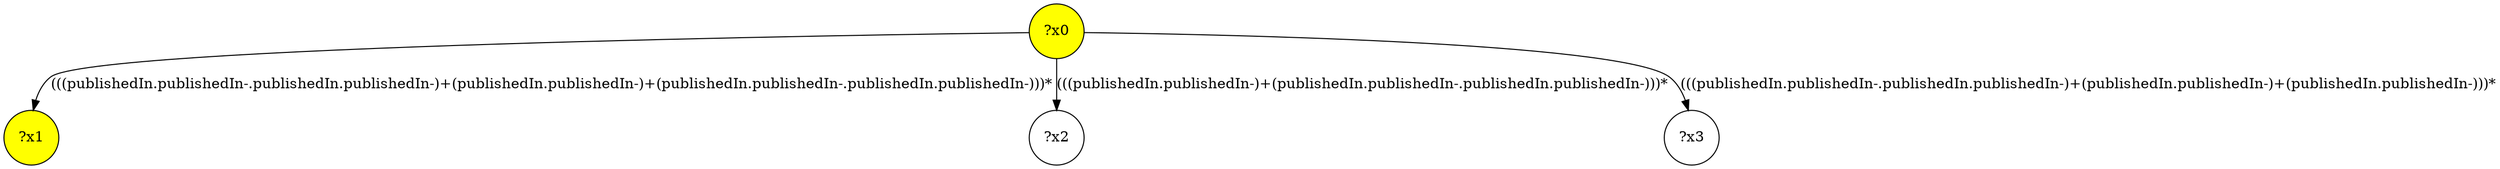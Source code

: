 digraph g {
	x0 [fillcolor="yellow", style="filled," shape=circle, label="?x0"];
	x1 [fillcolor="yellow", style="filled," shape=circle, label="?x1"];
	x0 -> x1 [label="(((publishedIn.publishedIn-.publishedIn.publishedIn-)+(publishedIn.publishedIn-)+(publishedIn.publishedIn-.publishedIn.publishedIn-)))*"];
	x2 [shape=circle, label="?x2"];
	x0 -> x2 [label="(((publishedIn.publishedIn-)+(publishedIn.publishedIn-.publishedIn.publishedIn-)))*"];
	x3 [shape=circle, label="?x3"];
	x0 -> x3 [label="(((publishedIn.publishedIn-.publishedIn.publishedIn-)+(publishedIn.publishedIn-)+(publishedIn.publishedIn-)))*"];
}
